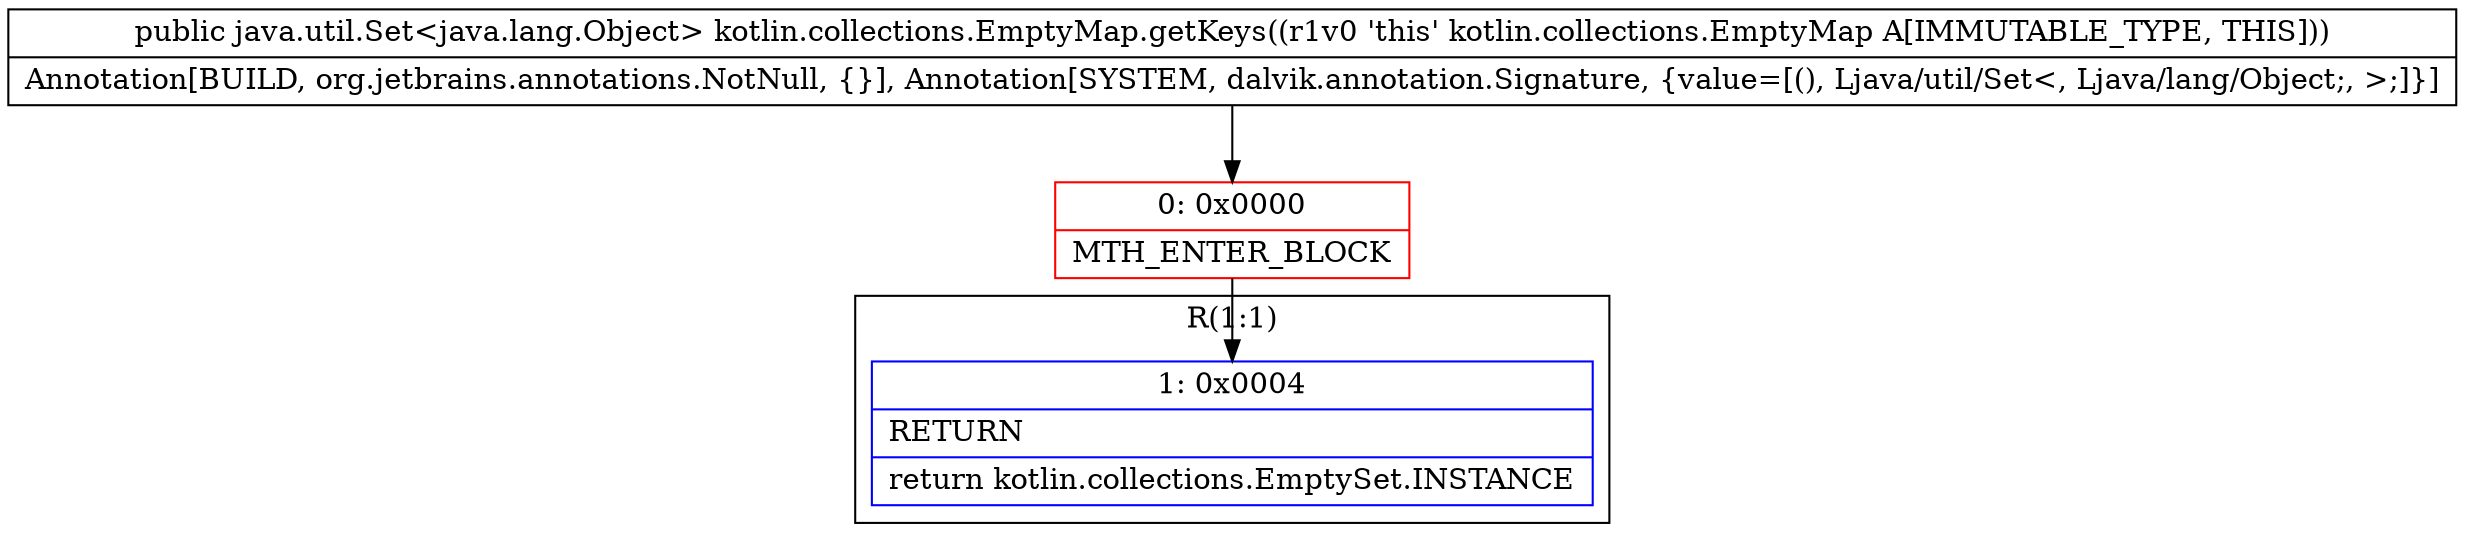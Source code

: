 digraph "CFG forkotlin.collections.EmptyMap.getKeys()Ljava\/util\/Set;" {
subgraph cluster_Region_1235978349 {
label = "R(1:1)";
node [shape=record,color=blue];
Node_1 [shape=record,label="{1\:\ 0x0004|RETURN\l|return kotlin.collections.EmptySet.INSTANCE\l}"];
}
Node_0 [shape=record,color=red,label="{0\:\ 0x0000|MTH_ENTER_BLOCK\l}"];
MethodNode[shape=record,label="{public java.util.Set\<java.lang.Object\> kotlin.collections.EmptyMap.getKeys((r1v0 'this' kotlin.collections.EmptyMap A[IMMUTABLE_TYPE, THIS]))  | Annotation[BUILD, org.jetbrains.annotations.NotNull, \{\}], Annotation[SYSTEM, dalvik.annotation.Signature, \{value=[(), Ljava\/util\/Set\<, Ljava\/lang\/Object;, \>;]\}]\l}"];
MethodNode -> Node_0;
Node_0 -> Node_1;
}

